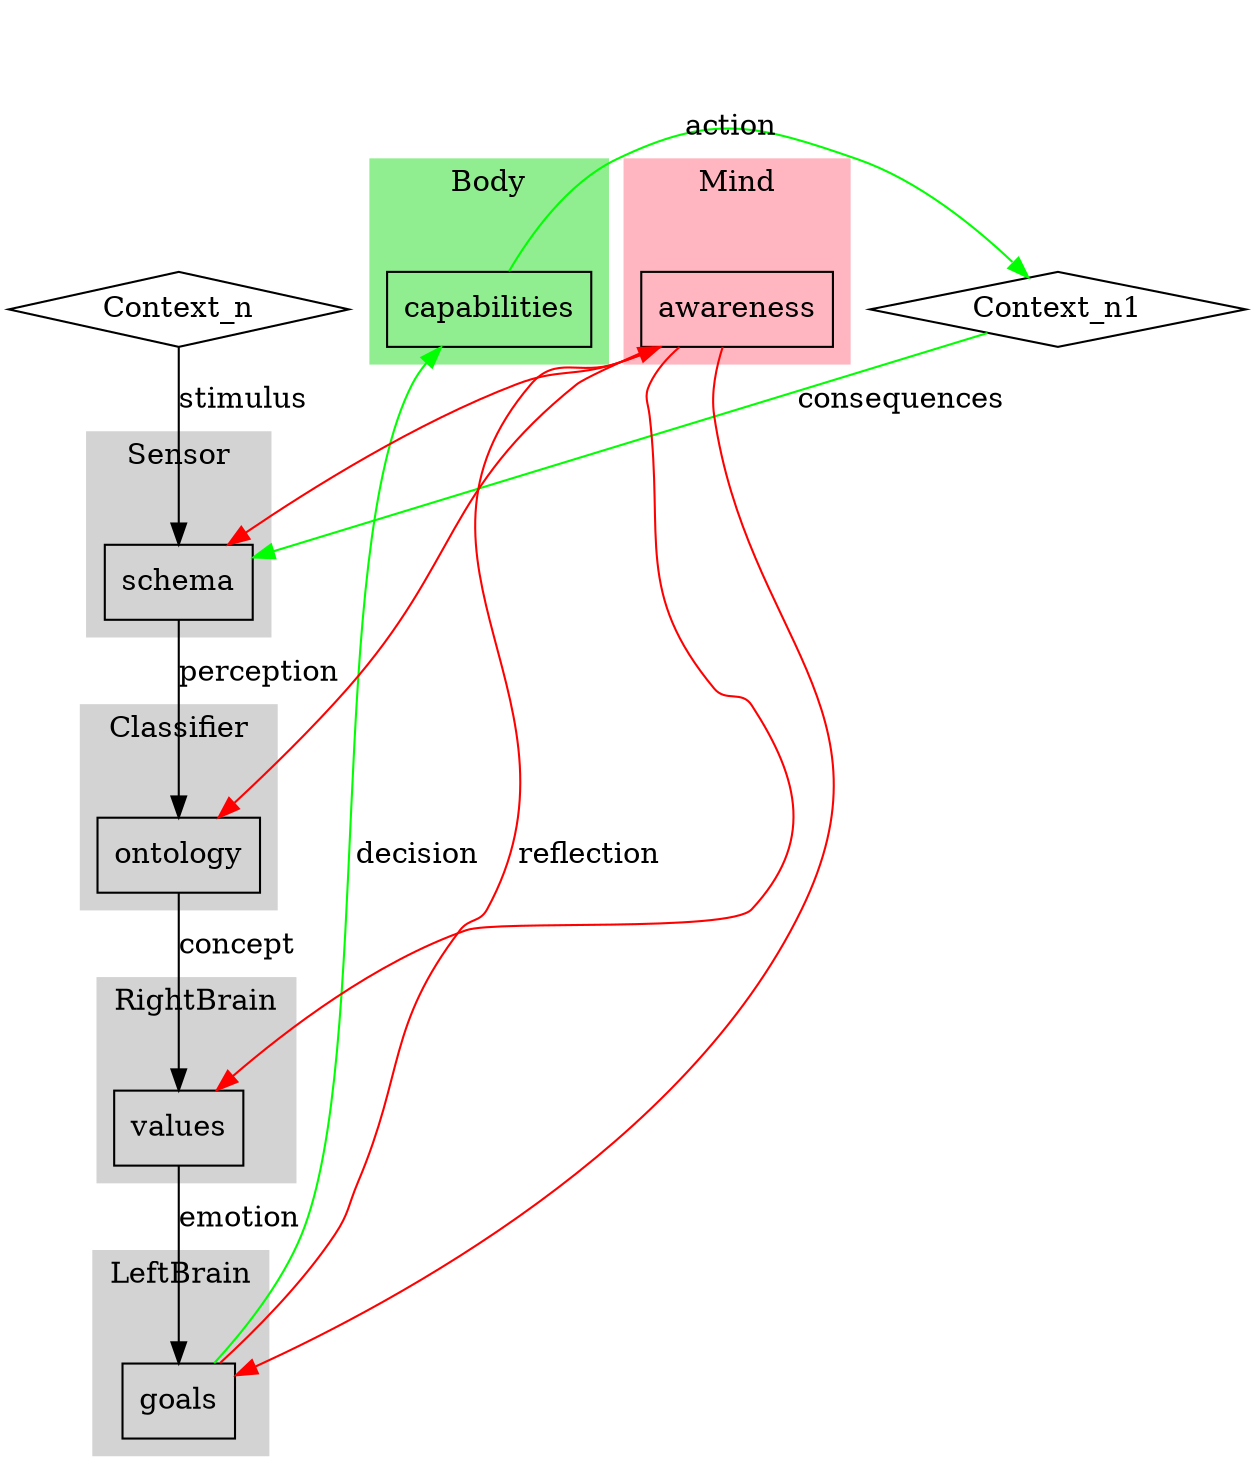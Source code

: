 digraph WisdomIntegrationPipeline {

    // Context nodes
    Context_n [shape="diamond"];
    Context_n1 [shape="diamond"];

    // Define clusters for the parameters
    subgraph cluster_Sensor {
        label = "Sensor";
        style = "filled";
        color = "lightgrey";
        schema [shape="box"];
    }

    subgraph cluster_Classifier {
        label = "Classifier";
        style = "filled";
        color = "lightgrey";
        ontology [shape="box"];
    }

    subgraph cluster_RightBrain {
        label = "RightBrain";
        style = "filled";
        color = "lightgrey";
        values [shape="box"];
    }

    subgraph cluster_LeftBrain {
        label = "LeftBrain";
        style = "filled";
        color = "lightgrey";
        goals [shape="box"];
    }


    // Place Mind and Body clusters on the same level with different colors
    subgraph cluster_Body {
        label = "Body";
        style = "filled";
        color = "lightgreen";  // Different color for Body cluster
        capabilities [shape="box"];
    }

    subgraph cluster_Mind {
        label = "Mind";
        style = "filled";
        color = "lightpink";  // Different color for Mind cluster
        awareness [shape="box"];
    }

    // Main workflow connections
    Context_n -> schema [label="stimulus"];
    schema -> ontology [label="perception"];
    ontology -> values [label="concept"];
    values -> goals [label="emotion"];
    goals -> capabilities [label="decision", color="green", constraint=false];
    capabilities -> Context_n1 [label="action", color="green", constraint=false];
    Context_n1 -> schema [label="consequences", color="green", constraint=false];

    // Reflection edges
    goals -> awareness [label="reflection", color="red", constraint=false];
    awareness -> schema [color="red", constraint=false];
    awareness -> ontology [color="red", constraint=false];
    awareness -> values [color="red", constraint=false];
    awareness -> goals [color="red", constraint=false];
}
